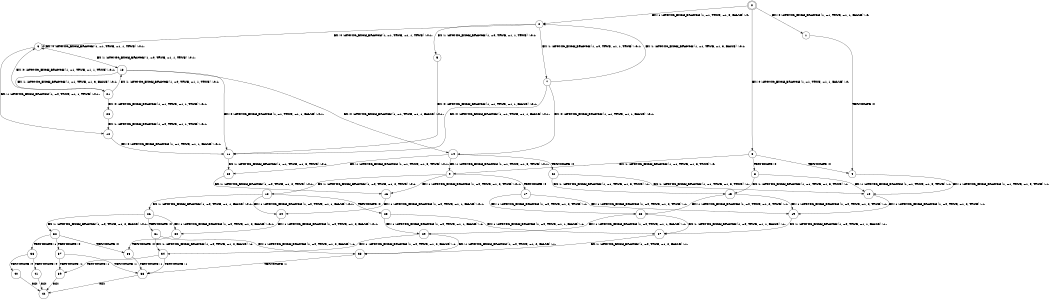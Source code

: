 digraph BCG {
size = "7, 10.5";
center = TRUE;
node [shape = circle];
0 [peripheries = 2];
0 -> 1 [label = "EX !0 !ATOMIC_EXCH_BRANCH (1, +1, TRUE, +1, 1, FALSE) !:0:"];
0 -> 2 [label = "EX !1 !ATOMIC_EXCH_BRANCH (1, +1, TRUE, +1, 3, FALSE) !:0:"];
0 -> 3 [label = "EX !0 !ATOMIC_EXCH_BRANCH (1, +1, TRUE, +1, 1, FALSE) !:0:"];
1 -> 4 [label = "TERMINATE !0"];
2 -> 5 [label = "EX !1 !ATOMIC_EXCH_BRANCH (1, +0, TRUE, +1, 1, TRUE) !:0:1:"];
2 -> 6 [label = "EX !0 !ATOMIC_EXCH_BRANCH (1, +1, TRUE, +1, 1, TRUE) !:0:1:"];
2 -> 7 [label = "EX !1 !ATOMIC_EXCH_BRANCH (1, +0, TRUE, +1, 1, TRUE) !:0:1:"];
3 -> 4 [label = "TERMINATE !0"];
3 -> 8 [label = "TERMINATE !0"];
3 -> 9 [label = "EX !1 !ATOMIC_EXCH_BRANCH (1, +1, TRUE, +1, 3, TRUE) !:0:"];
4 -> 10 [label = "EX !1 !ATOMIC_EXCH_BRANCH (1, +1, TRUE, +1, 3, TRUE) !:1:"];
5 -> 11 [label = "EX !0 !ATOMIC_EXCH_BRANCH (1, +1, TRUE, +1, 1, FALSE) !:0:1:"];
6 -> 12 [label = "EX !1 !ATOMIC_EXCH_BRANCH (1, +0, TRUE, +1, 1, TRUE) !:0:1:"];
6 -> 13 [label = "EX !1 !ATOMIC_EXCH_BRANCH (1, +0, TRUE, +1, 1, TRUE) !:0:1:"];
6 -> 6 [label = "EX !0 !ATOMIC_EXCH_BRANCH (1, +1, TRUE, +1, 1, TRUE) !:0:1:"];
7 -> 11 [label = "EX !0 !ATOMIC_EXCH_BRANCH (1, +1, TRUE, +1, 1, FALSE) !:0:1:"];
7 -> 14 [label = "EX !0 !ATOMIC_EXCH_BRANCH (1, +1, TRUE, +1, 1, FALSE) !:0:1:"];
7 -> 2 [label = "EX !1 !ATOMIC_EXCH_BRANCH (1, +1, TRUE, +1, 3, FALSE) !:0:1:"];
8 -> 10 [label = "EX !1 !ATOMIC_EXCH_BRANCH (1, +1, TRUE, +1, 3, TRUE) !:1:"];
8 -> 15 [label = "EX !1 !ATOMIC_EXCH_BRANCH (1, +1, TRUE, +1, 3, TRUE) !:1:"];
9 -> 16 [label = "EX !1 !ATOMIC_EXCH_BRANCH (1, +0, TRUE, +1, 2, TRUE) !:0:1:"];
9 -> 17 [label = "TERMINATE !0"];
9 -> 18 [label = "EX !1 !ATOMIC_EXCH_BRANCH (1, +0, TRUE, +1, 2, TRUE) !:0:1:"];
10 -> 19 [label = "EX !1 !ATOMIC_EXCH_BRANCH (1, +0, TRUE, +1, 2, TRUE) !:1:"];
11 -> 20 [label = "EX !1 !ATOMIC_EXCH_BRANCH (1, +1, TRUE, +1, 3, TRUE) !:0:1:"];
12 -> 11 [label = "EX !0 !ATOMIC_EXCH_BRANCH (1, +1, TRUE, +1, 1, FALSE) !:0:1:"];
13 -> 11 [label = "EX !0 !ATOMIC_EXCH_BRANCH (1, +1, TRUE, +1, 1, FALSE) !:0:1:"];
13 -> 21 [label = "EX !1 !ATOMIC_EXCH_BRANCH (1, +1, TRUE, +1, 3, FALSE) !:0:1:"];
13 -> 14 [label = "EX !0 !ATOMIC_EXCH_BRANCH (1, +1, TRUE, +1, 1, FALSE) !:0:1:"];
14 -> 20 [label = "EX !1 !ATOMIC_EXCH_BRANCH (1, +1, TRUE, +1, 3, TRUE) !:0:1:"];
14 -> 22 [label = "TERMINATE !0"];
14 -> 9 [label = "EX !1 !ATOMIC_EXCH_BRANCH (1, +1, TRUE, +1, 3, TRUE) !:0:1:"];
15 -> 19 [label = "EX !1 !ATOMIC_EXCH_BRANCH (1, +0, TRUE, +1, 2, TRUE) !:1:"];
15 -> 23 [label = "EX !1 !ATOMIC_EXCH_BRANCH (1, +0, TRUE, +1, 2, TRUE) !:1:"];
16 -> 24 [label = "EX !1 !ATOMIC_EXCH_BRANCH (1, +0, TRUE, +1, 1, FALSE) !:0:1:"];
17 -> 19 [label = "EX !1 !ATOMIC_EXCH_BRANCH (1, +0, TRUE, +1, 2, TRUE) !:1:"];
17 -> 23 [label = "EX !1 !ATOMIC_EXCH_BRANCH (1, +0, TRUE, +1, 2, TRUE) !:1:"];
18 -> 24 [label = "EX !1 !ATOMIC_EXCH_BRANCH (1, +0, TRUE, +1, 1, FALSE) !:0:1:"];
18 -> 25 [label = "TERMINATE !0"];
18 -> 26 [label = "EX !1 !ATOMIC_EXCH_BRANCH (1, +0, TRUE, +1, 1, FALSE) !:0:1:"];
19 -> 27 [label = "EX !1 !ATOMIC_EXCH_BRANCH (1, +0, TRUE, +1, 1, FALSE) !:1:"];
20 -> 16 [label = "EX !1 !ATOMIC_EXCH_BRANCH (1, +0, TRUE, +1, 2, TRUE) !:0:1:"];
21 -> 28 [label = "EX !0 !ATOMIC_EXCH_BRANCH (1, +1, TRUE, +1, 1, TRUE) !:0:1:"];
21 -> 13 [label = "EX !1 !ATOMIC_EXCH_BRANCH (1, +0, TRUE, +1, 1, TRUE) !:0:1:"];
21 -> 6 [label = "EX !0 !ATOMIC_EXCH_BRANCH (1, +1, TRUE, +1, 1, TRUE) !:0:1:"];
22 -> 10 [label = "EX !1 !ATOMIC_EXCH_BRANCH (1, +1, TRUE, +1, 3, TRUE) !:1:"];
22 -> 15 [label = "EX !1 !ATOMIC_EXCH_BRANCH (1, +1, TRUE, +1, 3, TRUE) !:1:"];
23 -> 27 [label = "EX !1 !ATOMIC_EXCH_BRANCH (1, +0, TRUE, +1, 1, FALSE) !:1:"];
23 -> 29 [label = "EX !1 !ATOMIC_EXCH_BRANCH (1, +0, TRUE, +1, 1, FALSE) !:1:"];
24 -> 30 [label = "EX !1 !ATOMIC_EXCH_BRANCH (1, +0, TRUE, +1, 2, FALSE) !:0:1:"];
25 -> 27 [label = "EX !1 !ATOMIC_EXCH_BRANCH (1, +0, TRUE, +1, 1, FALSE) !:1:"];
25 -> 29 [label = "EX !1 !ATOMIC_EXCH_BRANCH (1, +0, TRUE, +1, 1, FALSE) !:1:"];
26 -> 30 [label = "EX !1 !ATOMIC_EXCH_BRANCH (1, +0, TRUE, +1, 2, FALSE) !:0:1:"];
26 -> 31 [label = "TERMINATE !0"];
26 -> 32 [label = "EX !1 !ATOMIC_EXCH_BRANCH (1, +0, TRUE, +1, 2, FALSE) !:0:1:"];
27 -> 33 [label = "EX !1 !ATOMIC_EXCH_BRANCH (1, +0, TRUE, +1, 2, FALSE) !:1:"];
28 -> 12 [label = "EX !1 !ATOMIC_EXCH_BRANCH (1, +0, TRUE, +1, 1, TRUE) !:0:1:"];
29 -> 33 [label = "EX !1 !ATOMIC_EXCH_BRANCH (1, +0, TRUE, +1, 2, FALSE) !:1:"];
29 -> 34 [label = "EX !1 !ATOMIC_EXCH_BRANCH (1, +0, TRUE, +1, 2, FALSE) !:1:"];
30 -> 35 [label = "TERMINATE !0"];
31 -> 33 [label = "EX !1 !ATOMIC_EXCH_BRANCH (1, +0, TRUE, +1, 2, FALSE) !:1:"];
31 -> 34 [label = "EX !1 !ATOMIC_EXCH_BRANCH (1, +0, TRUE, +1, 2, FALSE) !:1:"];
32 -> 35 [label = "TERMINATE !0"];
32 -> 36 [label = "TERMINATE !1"];
32 -> 37 [label = "TERMINATE !0"];
33 -> 38 [label = "TERMINATE !1"];
34 -> 38 [label = "TERMINATE !1"];
34 -> 39 [label = "TERMINATE !1"];
35 -> 38 [label = "TERMINATE !1"];
36 -> 40 [label = "TERMINATE !0"];
36 -> 41 [label = "TERMINATE !0"];
37 -> 38 [label = "TERMINATE !1"];
37 -> 39 [label = "TERMINATE !1"];
38 -> 42 [label = "exit"];
39 -> 42 [label = "exit"];
40 -> 42 [label = "exit"];
41 -> 42 [label = "exit"];
}

